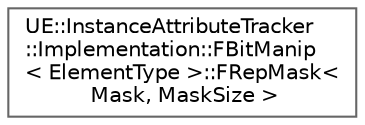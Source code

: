 digraph "Graphical Class Hierarchy"
{
 // INTERACTIVE_SVG=YES
 // LATEX_PDF_SIZE
  bgcolor="transparent";
  edge [fontname=Helvetica,fontsize=10,labelfontname=Helvetica,labelfontsize=10];
  node [fontname=Helvetica,fontsize=10,shape=box,height=0.2,width=0.4];
  rankdir="LR";
  Node0 [id="Node000000",label="UE::InstanceAttributeTracker\l::Implementation::FBitManip\l\< ElementType \>::FRepMask\<\l Mask, MaskSize \>",height=0.2,width=0.4,color="grey40", fillcolor="white", style="filled",URL="$d2/d78/structUE_1_1InstanceAttributeTracker_1_1Implementation_1_1FBitManip_1_1FRepMask.html",tooltip=" "];
}
